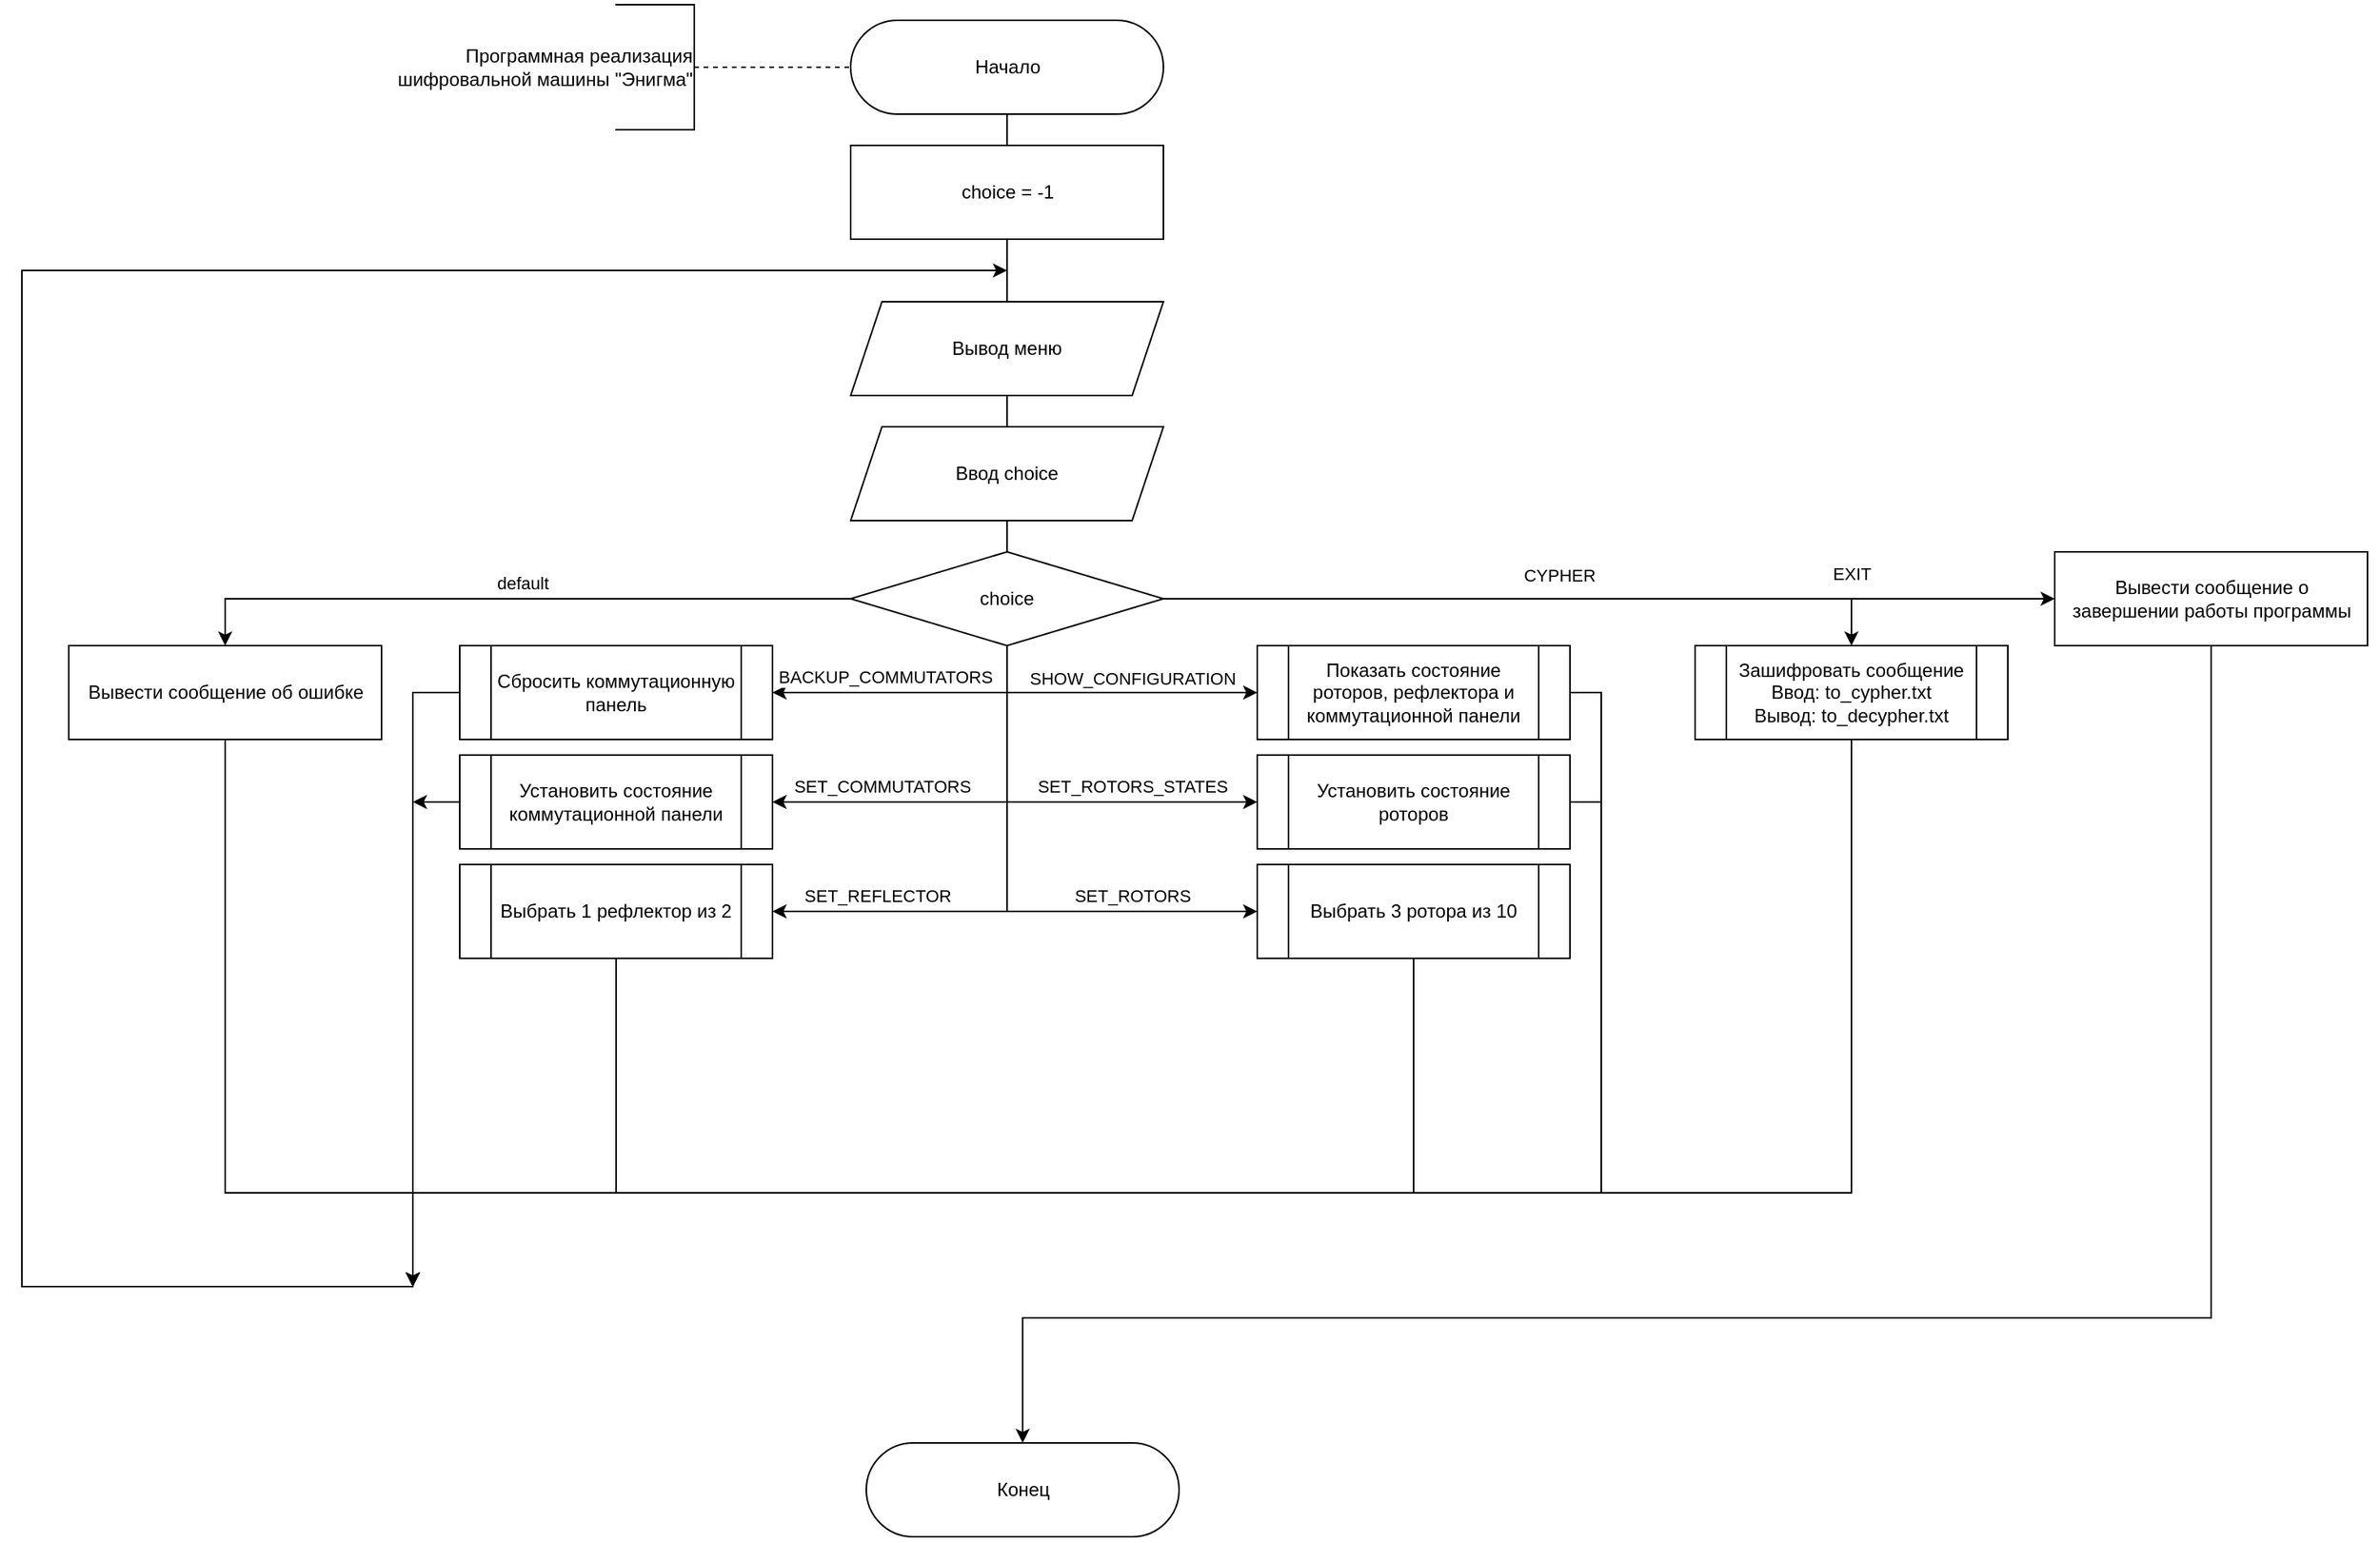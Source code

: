 <mxfile>
    <diagram id="JeN3XUHXLwPGz5JMCtcu" name="Страница 1">
        <mxGraphModel dx="2730" dy="1653" grid="0" gridSize="10" guides="1" tooltips="1" connect="1" arrows="1" fold="1" page="1" pageScale="1" pageWidth="1654" pageHeight="2336" math="0" shadow="0">
            <root>
                <mxCell id="0"/>
                <mxCell id="1" parent="0"/>
                <mxCell id="86" value="" style="rounded=0;whiteSpace=wrap;html=1;strokeColor=none;" vertex="1" parent="1">
                    <mxGeometry x="63" y="67" width="1521" height="986" as="geometry"/>
                </mxCell>
                <mxCell id="2" style="edgeStyle=orthogonalEdgeStyle;rounded=0;orthogonalLoop=1;jettySize=auto;html=1;exitX=0.5;exitY=0.5;exitDx=0;exitDy=30;exitPerimeter=0;entryX=0.5;entryY=0;entryDx=0;entryDy=0;endArrow=none;endFill=0;" parent="1" source="3" target="4" edge="1">
                    <mxGeometry relative="1" as="geometry"/>
                </mxCell>
                <mxCell id="3" value="Начало" style="html=1;dashed=0;whitespace=wrap;shape=mxgraph.dfd.start" parent="1" vertex="1">
                    <mxGeometry x="607" y="80" width="200" height="60" as="geometry"/>
                </mxCell>
                <mxCell id="72" style="edgeStyle=none;rounded=0;html=1;exitX=0.5;exitY=1;exitDx=0;exitDy=0;endArrow=none;endFill=0;" edge="1" parent="1" source="4" target="71">
                    <mxGeometry relative="1" as="geometry"/>
                </mxCell>
                <mxCell id="4" value="choice = -1" style="html=1;dashed=0;whitespace=wrap;" parent="1" vertex="1">
                    <mxGeometry x="607" y="160" width="200" height="60" as="geometry"/>
                </mxCell>
                <mxCell id="5" value="" style="edgeStyle=orthogonalEdgeStyle;rounded=0;orthogonalLoop=1;jettySize=auto;html=1;endArrow=none;endFill=0;dashed=1;" parent="1" source="6" target="3" edge="1">
                    <mxGeometry relative="1" as="geometry"/>
                </mxCell>
                <mxCell id="6" value="Программная реализация&lt;br&gt;шифровальной машины &quot;Энигма&quot;" style="html=1;dashed=0;whitespace=wrap;shape=partialRectangle;right=0;align=right;direction=west" parent="1" vertex="1">
                    <mxGeometry x="457" y="70" width="50" height="80" as="geometry"/>
                </mxCell>
                <mxCell id="18" style="edgeStyle=orthogonalEdgeStyle;rounded=0;orthogonalLoop=1;jettySize=auto;html=1;entryX=0.5;entryY=0;entryDx=0;entryDy=0;endArrow=none;endFill=0;" parent="1" source="40" edge="1">
                    <mxGeometry relative="1" as="geometry">
                        <mxPoint x="707" y="400" as="sourcePoint"/>
                        <mxPoint x="707" y="420" as="targetPoint"/>
                    </mxGeometry>
                </mxCell>
                <mxCell id="40" value="Ввод choice" style="shape=parallelogram;perimeter=parallelogramPerimeter;whiteSpace=wrap;html=1;fixedSize=1;rotation=0;" parent="1" vertex="1">
                    <mxGeometry x="607" y="340" width="200" height="60" as="geometry"/>
                </mxCell>
                <mxCell id="44" style="edgeStyle=none;html=1;entryX=0.5;entryY=0;entryDx=0;entryDy=0;rounded=0;" edge="1" parent="1" source="42" target="43">
                    <mxGeometry relative="1" as="geometry">
                        <Array as="points">
                            <mxPoint x="1247" y="450"/>
                        </Array>
                    </mxGeometry>
                </mxCell>
                <mxCell id="45" value="CYPHER" style="edgeLabel;html=1;align=center;verticalAlign=middle;resizable=0;points=[];" vertex="1" connectable="0" parent="44">
                    <mxGeometry x="0.027" y="3" relative="1" as="geometry">
                        <mxPoint x="11" y="-12" as="offset"/>
                    </mxGeometry>
                </mxCell>
                <mxCell id="47" style="edgeStyle=none;html=1;rounded=0;" edge="1" parent="1" source="42" target="46">
                    <mxGeometry relative="1" as="geometry">
                        <Array as="points">
                            <mxPoint x="707" y="510"/>
                        </Array>
                    </mxGeometry>
                </mxCell>
                <mxCell id="48" value="SHOW_CONFIGURATION" style="edgeLabel;html=1;align=center;verticalAlign=middle;resizable=0;points=[];" vertex="1" connectable="0" parent="47">
                    <mxGeometry x="-0.065" y="-2" relative="1" as="geometry">
                        <mxPoint x="21" y="-11" as="offset"/>
                    </mxGeometry>
                </mxCell>
                <mxCell id="50" style="edgeStyle=none;rounded=0;html=1;" edge="1" parent="1" source="42" target="49">
                    <mxGeometry relative="1" as="geometry">
                        <Array as="points">
                            <mxPoint x="707" y="580"/>
                        </Array>
                    </mxGeometry>
                </mxCell>
                <mxCell id="51" value="SET_ROTORS_STATES" style="edgeLabel;html=1;align=center;verticalAlign=middle;resizable=0;points=[];" vertex="1" connectable="0" parent="50">
                    <mxGeometry x="-0.261" y="3" relative="1" as="geometry">
                        <mxPoint x="77" y="-6" as="offset"/>
                    </mxGeometry>
                </mxCell>
                <mxCell id="53" style="edgeStyle=none;rounded=0;html=1;" edge="1" parent="1" source="42" target="52">
                    <mxGeometry relative="1" as="geometry">
                        <Array as="points">
                            <mxPoint x="707" y="650"/>
                        </Array>
                    </mxGeometry>
                </mxCell>
                <mxCell id="54" value="SET_ROTORS" style="edgeLabel;html=1;align=center;verticalAlign=middle;resizable=0;points=[];" vertex="1" connectable="0" parent="53">
                    <mxGeometry x="0.036" y="-1" relative="1" as="geometry">
                        <mxPoint x="79" y="-11" as="offset"/>
                    </mxGeometry>
                </mxCell>
                <mxCell id="56" value="SET_REFLECTOR" style="edgeStyle=none;rounded=0;html=1;" edge="1" parent="1" source="42" target="55">
                    <mxGeometry x="0.584" y="-10" relative="1" as="geometry">
                        <Array as="points">
                            <mxPoint x="707" y="650"/>
                        </Array>
                        <mxPoint as="offset"/>
                    </mxGeometry>
                </mxCell>
                <mxCell id="59" style="edgeStyle=none;rounded=0;html=1;" edge="1" parent="1" source="42" target="58">
                    <mxGeometry relative="1" as="geometry">
                        <Array as="points">
                            <mxPoint x="707" y="580"/>
                        </Array>
                    </mxGeometry>
                </mxCell>
                <mxCell id="60" value="SET_COMMUTATORS" style="edgeLabel;html=1;align=center;verticalAlign=middle;resizable=0;points=[];" vertex="1" connectable="0" parent="59">
                    <mxGeometry x="0.203" relative="1" as="geometry">
                        <mxPoint x="-30" y="-10" as="offset"/>
                    </mxGeometry>
                </mxCell>
                <mxCell id="62" style="edgeStyle=none;rounded=0;html=1;" edge="1" parent="1" source="42" target="61">
                    <mxGeometry relative="1" as="geometry">
                        <Array as="points">
                            <mxPoint x="707" y="510"/>
                        </Array>
                    </mxGeometry>
                </mxCell>
                <mxCell id="63" value="BACKUP_COMMUTATORS" style="edgeLabel;html=1;align=center;verticalAlign=middle;resizable=0;points=[];" vertex="1" connectable="0" parent="62">
                    <mxGeometry x="-0.091" relative="1" as="geometry">
                        <mxPoint x="-26" y="-10" as="offset"/>
                    </mxGeometry>
                </mxCell>
                <mxCell id="65" style="edgeStyle=none;rounded=0;html=1;exitX=0;exitY=0.5;exitDx=0;exitDy=0;" edge="1" parent="1" source="42" target="64">
                    <mxGeometry relative="1" as="geometry">
                        <Array as="points">
                            <mxPoint x="207" y="450"/>
                        </Array>
                    </mxGeometry>
                </mxCell>
                <mxCell id="66" value="default" style="edgeLabel;html=1;align=center;verticalAlign=middle;resizable=0;points=[];" vertex="1" connectable="0" parent="65">
                    <mxGeometry x="0.737" relative="1" as="geometry">
                        <mxPoint x="163" y="-10" as="offset"/>
                    </mxGeometry>
                </mxCell>
                <mxCell id="68" style="edgeStyle=none;rounded=0;html=1;" edge="1" parent="1" source="42" target="67">
                    <mxGeometry relative="1" as="geometry"/>
                </mxCell>
                <mxCell id="69" value="EXIT" style="edgeLabel;html=1;align=center;verticalAlign=middle;resizable=0;points=[];" vertex="1" connectable="0" parent="68">
                    <mxGeometry x="0.732" y="3" relative="1" as="geometry">
                        <mxPoint x="-54" y="-13" as="offset"/>
                    </mxGeometry>
                </mxCell>
                <mxCell id="42" value="choice" style="rhombus;whiteSpace=wrap;html=1;rotation=0;" parent="1" vertex="1">
                    <mxGeometry x="607" y="420" width="200" height="60" as="geometry"/>
                </mxCell>
                <mxCell id="81" style="edgeStyle=none;rounded=0;html=1;exitX=0.5;exitY=1;exitDx=0;exitDy=0;endArrow=classic;endFill=1;" edge="1" parent="1" source="43">
                    <mxGeometry relative="1" as="geometry">
                        <mxPoint x="327" y="890" as="targetPoint"/>
                        <Array as="points">
                            <mxPoint x="1247" y="830"/>
                            <mxPoint x="327" y="830"/>
                        </Array>
                    </mxGeometry>
                </mxCell>
                <mxCell id="43" value="Зашифровать сообщение&lt;br&gt;Ввод: to_cypher.txt&lt;br&gt;Вывод: to_decypher.txt" style="shape=process;whiteSpace=wrap;html=1;backgroundOutline=1;rotation=0;" vertex="1" parent="1">
                    <mxGeometry x="1147" y="480" width="200" height="60" as="geometry"/>
                </mxCell>
                <mxCell id="80" style="edgeStyle=none;rounded=0;html=1;exitX=1;exitY=0.5;exitDx=0;exitDy=0;endArrow=classic;endFill=1;" edge="1" parent="1" source="46">
                    <mxGeometry relative="1" as="geometry">
                        <mxPoint x="327" y="890" as="targetPoint"/>
                        <Array as="points">
                            <mxPoint x="1087" y="510"/>
                            <mxPoint x="1087" y="830"/>
                            <mxPoint x="327" y="830"/>
                        </Array>
                    </mxGeometry>
                </mxCell>
                <mxCell id="46" value="Показать состояние роторов, рефлектора и коммутационной панели" style="shape=process;whiteSpace=wrap;html=1;backgroundOutline=1;rotation=0;" vertex="1" parent="1">
                    <mxGeometry x="867" y="480" width="200" height="60" as="geometry"/>
                </mxCell>
                <mxCell id="79" style="edgeStyle=none;rounded=0;html=1;exitX=1;exitY=0.5;exitDx=0;exitDy=0;endArrow=classic;endFill=1;" edge="1" parent="1" source="49">
                    <mxGeometry relative="1" as="geometry">
                        <mxPoint x="327" y="890" as="targetPoint"/>
                        <Array as="points">
                            <mxPoint x="1087" y="580"/>
                            <mxPoint x="1087" y="830"/>
                            <mxPoint x="327" y="830"/>
                        </Array>
                    </mxGeometry>
                </mxCell>
                <mxCell id="49" value="Установить состояние роторов" style="shape=process;whiteSpace=wrap;html=1;backgroundOutline=1;rotation=0;" vertex="1" parent="1">
                    <mxGeometry x="867" y="550" width="200" height="60" as="geometry"/>
                </mxCell>
                <mxCell id="78" style="edgeStyle=none;rounded=0;html=1;exitX=0.5;exitY=1;exitDx=0;exitDy=0;endArrow=classic;endFill=1;" edge="1" parent="1" source="52">
                    <mxGeometry relative="1" as="geometry">
                        <mxPoint x="327" y="890" as="targetPoint"/>
                        <Array as="points">
                            <mxPoint x="967" y="830"/>
                            <mxPoint x="327" y="830"/>
                        </Array>
                    </mxGeometry>
                </mxCell>
                <mxCell id="52" value="Выбрать 3 ротора из 10" style="shape=process;whiteSpace=wrap;html=1;backgroundOutline=1;rotation=0;" vertex="1" parent="1">
                    <mxGeometry x="867" y="620" width="200" height="60" as="geometry"/>
                </mxCell>
                <mxCell id="75" style="edgeStyle=none;rounded=0;html=1;exitX=0.5;exitY=1;exitDx=0;exitDy=0;endArrow=none;endFill=0;" edge="1" parent="1" source="55">
                    <mxGeometry relative="1" as="geometry">
                        <mxPoint x="207" y="830" as="targetPoint"/>
                        <Array as="points">
                            <mxPoint x="457" y="830"/>
                        </Array>
                    </mxGeometry>
                </mxCell>
                <mxCell id="55" value="Выбрать 1 рефлектор из 2" style="shape=process;whiteSpace=wrap;html=1;backgroundOutline=1;rotation=0;" vertex="1" parent="1">
                    <mxGeometry x="357" y="620" width="200" height="60" as="geometry"/>
                </mxCell>
                <mxCell id="76" style="edgeStyle=none;rounded=0;html=1;exitX=0;exitY=0.5;exitDx=0;exitDy=0;endArrow=classic;endFill=1;" edge="1" parent="1" source="58">
                    <mxGeometry relative="1" as="geometry">
                        <mxPoint x="327" y="580" as="targetPoint"/>
                        <Array as="points">
                            <mxPoint x="337" y="580"/>
                        </Array>
                    </mxGeometry>
                </mxCell>
                <mxCell id="58" value="Установить состояние коммутационной панели" style="shape=process;whiteSpace=wrap;html=1;backgroundOutline=1;rotation=0;" vertex="1" parent="1">
                    <mxGeometry x="357" y="550" width="200" height="60" as="geometry"/>
                </mxCell>
                <mxCell id="77" style="edgeStyle=none;rounded=0;html=1;exitX=0;exitY=0.5;exitDx=0;exitDy=0;endArrow=classic;endFill=1;" edge="1" parent="1" source="61">
                    <mxGeometry relative="1" as="geometry">
                        <mxPoint x="327" y="890" as="targetPoint"/>
                        <Array as="points">
                            <mxPoint x="327" y="510"/>
                        </Array>
                    </mxGeometry>
                </mxCell>
                <mxCell id="61" value="Сбросить коммутационную панель" style="shape=process;whiteSpace=wrap;html=1;backgroundOutline=1;rotation=0;" vertex="1" parent="1">
                    <mxGeometry x="357" y="480" width="200" height="60" as="geometry"/>
                </mxCell>
                <mxCell id="74" style="edgeStyle=none;rounded=0;html=1;exitX=0.5;exitY=1;exitDx=0;exitDy=0;endArrow=classic;endFill=1;" edge="1" parent="1" source="64">
                    <mxGeometry relative="1" as="geometry">
                        <mxPoint x="707" y="240" as="targetPoint"/>
                        <Array as="points">
                            <mxPoint x="207" y="830"/>
                            <mxPoint x="327" y="830"/>
                            <mxPoint x="327" y="890"/>
                            <mxPoint x="77" y="890"/>
                            <mxPoint x="77" y="240"/>
                            <mxPoint x="707" y="240"/>
                        </Array>
                    </mxGeometry>
                </mxCell>
                <mxCell id="64" value="Вывести сообщение об ошибке" style="html=1;dashed=0;whitespace=wrap;" vertex="1" parent="1">
                    <mxGeometry x="107" y="480" width="200" height="60" as="geometry"/>
                </mxCell>
                <mxCell id="85" style="edgeStyle=none;rounded=0;html=1;entryX=0.5;entryY=0.5;entryDx=0;entryDy=-30.0;entryPerimeter=0;endArrow=classic;endFill=1;" edge="1" parent="1" source="67" target="82">
                    <mxGeometry relative="1" as="geometry">
                        <Array as="points">
                            <mxPoint x="1477" y="910"/>
                            <mxPoint x="717" y="910"/>
                        </Array>
                    </mxGeometry>
                </mxCell>
                <mxCell id="67" value="Вывести сообщение о&lt;br&gt;завершении работы программы" style="html=1;dashed=0;whitespace=wrap;" vertex="1" parent="1">
                    <mxGeometry x="1377" y="420" width="200" height="60" as="geometry"/>
                </mxCell>
                <mxCell id="73" style="edgeStyle=none;rounded=0;html=1;exitX=0.5;exitY=1;exitDx=0;exitDy=0;endArrow=none;endFill=0;" edge="1" parent="1" source="71" target="40">
                    <mxGeometry relative="1" as="geometry"/>
                </mxCell>
                <mxCell id="71" value="Вывод меню" style="shape=parallelogram;perimeter=parallelogramPerimeter;whiteSpace=wrap;html=1;fixedSize=1;rotation=0;" vertex="1" parent="1">
                    <mxGeometry x="607" y="260" width="200" height="60" as="geometry"/>
                </mxCell>
                <mxCell id="82" value="Конец" style="html=1;dashed=0;whitespace=wrap;shape=mxgraph.dfd.start" vertex="1" parent="1">
                    <mxGeometry x="617" y="990" width="200" height="60" as="geometry"/>
                </mxCell>
            </root>
        </mxGraphModel>
    </diagram>
</mxfile>